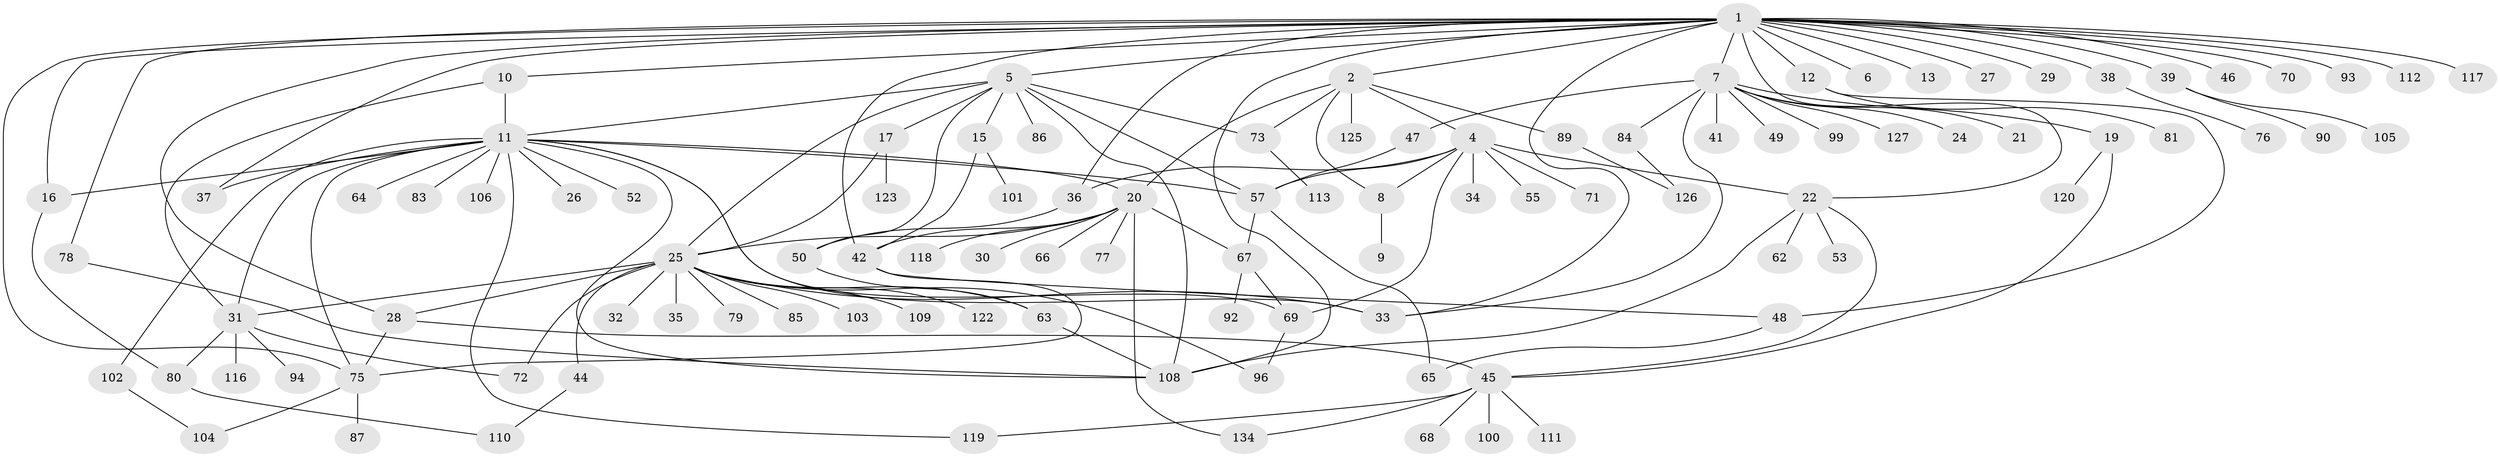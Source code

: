 // Generated by graph-tools (version 1.1) at 2025/23/03/03/25 07:23:53]
// undirected, 103 vertices, 148 edges
graph export_dot {
graph [start="1"]
  node [color=gray90,style=filled];
  1 [super="+3"];
  2 [super="+23"];
  4 [super="+51"];
  5 [super="+59"];
  6;
  7 [super="+18"];
  8 [super="+14"];
  9;
  10 [super="+130"];
  11 [super="+95"];
  12 [super="+54"];
  13;
  15;
  16 [super="+61"];
  17;
  19 [super="+43"];
  20 [super="+82"];
  21;
  22 [super="+40"];
  24;
  25 [super="+129"];
  26;
  27;
  28 [super="+128"];
  29;
  30 [super="+58"];
  31 [super="+88"];
  32 [super="+91"];
  33 [super="+56"];
  34;
  35;
  36;
  37 [super="+98"];
  38 [super="+60"];
  39 [super="+135"];
  41;
  42 [super="+124"];
  44;
  45 [super="+97"];
  46;
  47;
  48;
  49;
  50;
  52;
  53;
  55;
  57 [super="+74"];
  62;
  63 [super="+132"];
  64;
  65;
  66;
  67 [super="+114"];
  68;
  69;
  70;
  71;
  72;
  73;
  75 [super="+121"];
  76;
  77;
  78;
  79;
  80 [super="+133"];
  81;
  83;
  84;
  85;
  86;
  87;
  89;
  90;
  92;
  93;
  94;
  96;
  99;
  100;
  101;
  102;
  103;
  104;
  105 [super="+107"];
  106;
  108 [super="+115"];
  109;
  110;
  111;
  112;
  113 [super="+131"];
  116;
  117;
  118;
  119;
  120;
  122;
  123;
  125;
  126;
  127;
  134;
  1 -- 2;
  1 -- 5;
  1 -- 6;
  1 -- 7;
  1 -- 10;
  1 -- 13;
  1 -- 16;
  1 -- 27;
  1 -- 28;
  1 -- 29;
  1 -- 36;
  1 -- 37;
  1 -- 38;
  1 -- 46;
  1 -- 70;
  1 -- 78;
  1 -- 93;
  1 -- 108;
  1 -- 112;
  1 -- 117;
  1 -- 42;
  1 -- 75;
  1 -- 12;
  1 -- 39;
  1 -- 22;
  1 -- 33;
  2 -- 4;
  2 -- 20;
  2 -- 73;
  2 -- 89;
  2 -- 125;
  2 -- 8;
  4 -- 8;
  4 -- 22;
  4 -- 34;
  4 -- 36;
  4 -- 55;
  4 -- 57;
  4 -- 69;
  4 -- 71;
  5 -- 11;
  5 -- 15;
  5 -- 17;
  5 -- 50;
  5 -- 57;
  5 -- 73;
  5 -- 86;
  5 -- 25;
  5 -- 108;
  7 -- 19;
  7 -- 21;
  7 -- 24;
  7 -- 33;
  7 -- 41;
  7 -- 49;
  7 -- 84;
  7 -- 99;
  7 -- 127;
  7 -- 47;
  8 -- 9;
  10 -- 31;
  10 -- 11;
  11 -- 26;
  11 -- 31;
  11 -- 37;
  11 -- 52;
  11 -- 57;
  11 -- 64;
  11 -- 69;
  11 -- 83 [weight=2];
  11 -- 102;
  11 -- 106;
  11 -- 20;
  11 -- 119;
  11 -- 75;
  11 -- 16;
  11 -- 108;
  11 -- 33;
  12 -- 48;
  12 -- 81;
  15 -- 101;
  15 -- 42;
  16 -- 80;
  17 -- 25;
  17 -- 123;
  19 -- 120;
  19 -- 45;
  20 -- 25;
  20 -- 30;
  20 -- 42;
  20 -- 66;
  20 -- 67;
  20 -- 77;
  20 -- 118;
  20 -- 134;
  22 -- 45;
  22 -- 53;
  22 -- 62;
  22 -- 108;
  25 -- 32;
  25 -- 35;
  25 -- 44;
  25 -- 63 [weight=2];
  25 -- 72;
  25 -- 79;
  25 -- 85;
  25 -- 96;
  25 -- 103;
  25 -- 109;
  25 -- 122;
  25 -- 33;
  25 -- 31;
  25 -- 28;
  28 -- 75;
  28 -- 45;
  31 -- 72;
  31 -- 94;
  31 -- 116;
  31 -- 80;
  36 -- 50;
  38 -- 76;
  39 -- 90;
  39 -- 105;
  42 -- 48;
  42 -- 75;
  44 -- 110;
  45 -- 68;
  45 -- 100;
  45 -- 111;
  45 -- 134;
  45 -- 119;
  47 -- 57;
  48 -- 65;
  50 -- 63;
  57 -- 67;
  57 -- 65;
  63 -- 108;
  67 -- 69;
  67 -- 92;
  69 -- 96;
  73 -- 113;
  75 -- 87;
  75 -- 104;
  78 -- 108;
  80 -- 110;
  84 -- 126;
  89 -- 126;
  102 -- 104;
}
